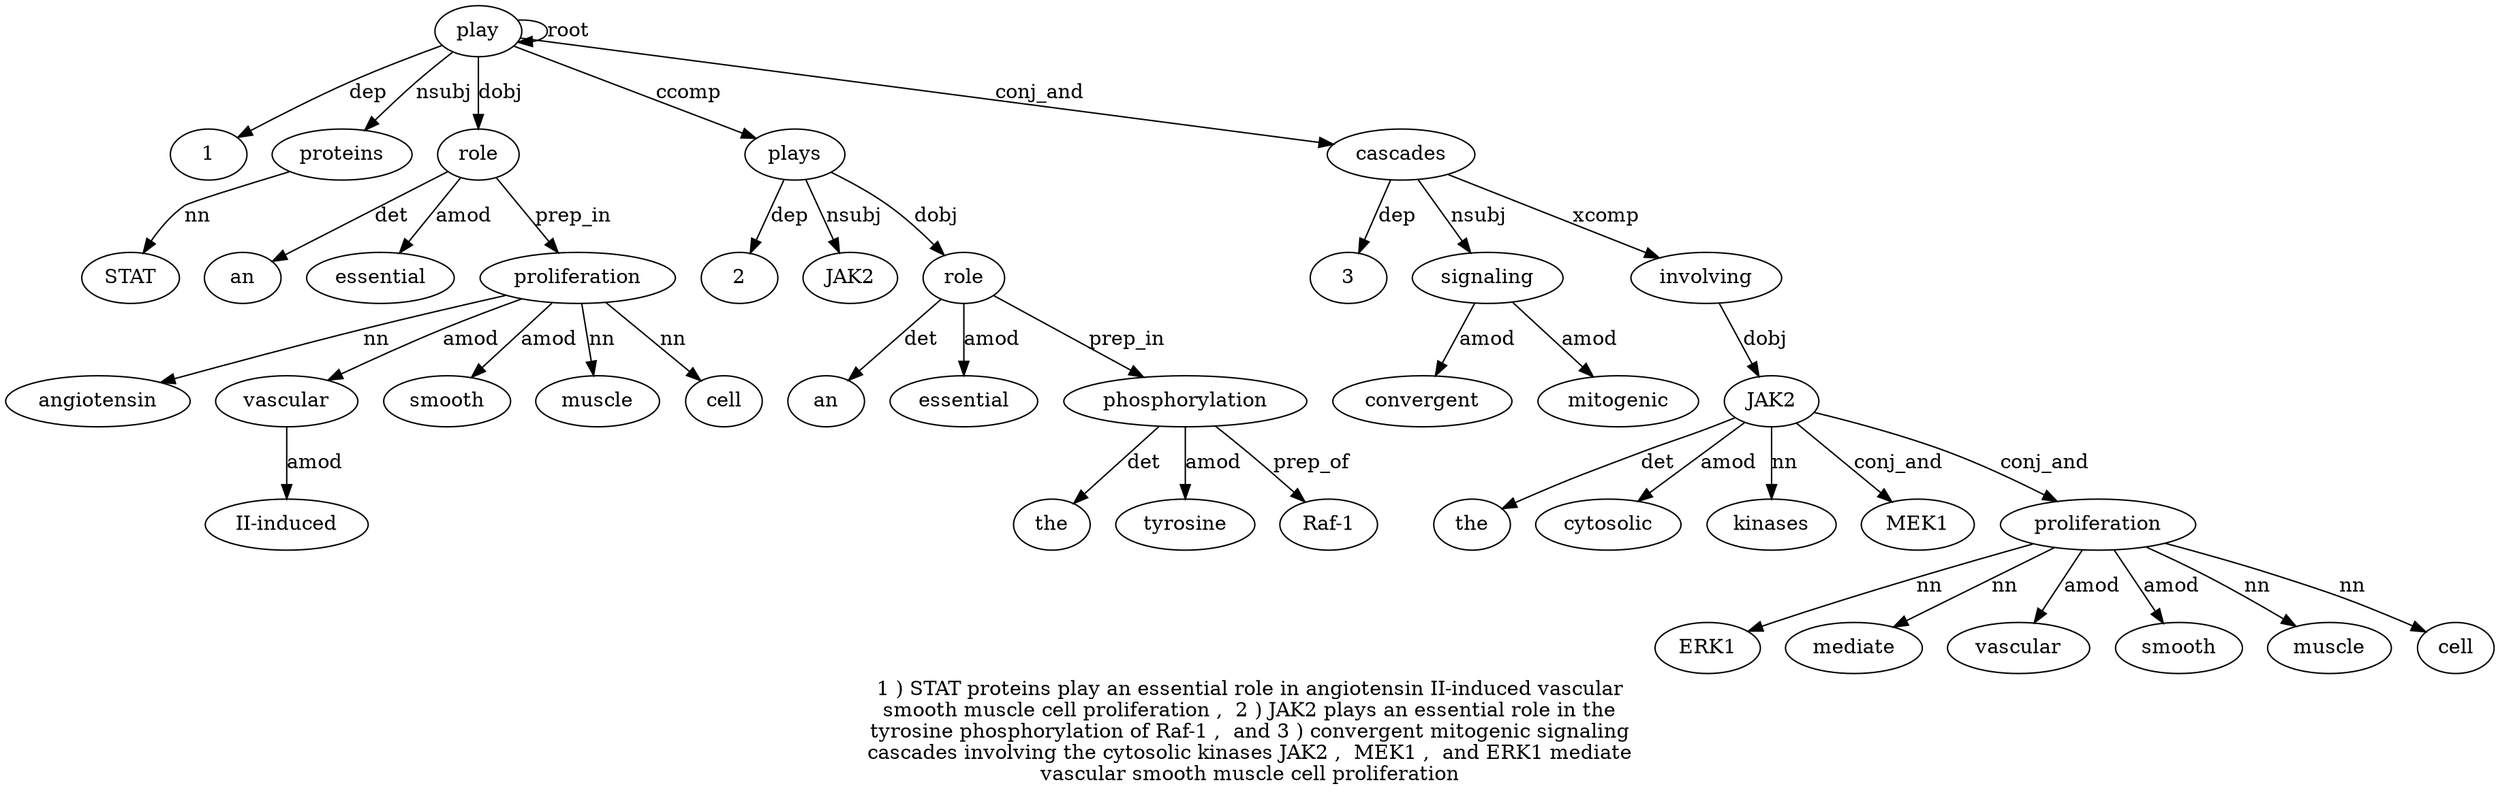 digraph "1 ) STAT proteins play an essential role in angiotensin II-induced vascular smooth muscle cell proliferation ,  2 ) JAK2 plays an essential role in the tyrosine phosphorylation of Raf-1 ,  and 3 ) convergent mitogenic signaling cascades involving the cytosolic kinases JAK2 ,  MEK1 ,  and ERK1 mediate vascular smooth muscle cell proliferation" {
label="1 ) STAT proteins play an essential role in angiotensin II-induced vascular
smooth muscle cell proliferation ,  2 ) JAK2 plays an essential role in the
tyrosine phosphorylation of Raf-1 ,  and 3 ) convergent mitogenic signaling
cascades involving the cytosolic kinases JAK2 ,  MEK1 ,  and ERK1 mediate
vascular smooth muscle cell proliferation";
play5 [style=filled, fillcolor=white, label=play];
1 [style=filled, fillcolor=white, label=1];
play5 -> 1  [label=dep];
proteins4 [style=filled, fillcolor=white, label=proteins];
STAT3 [style=filled, fillcolor=white, label=STAT];
proteins4 -> STAT3  [label=nn];
play5 -> proteins4  [label=nsubj];
play5 -> play5  [label=root];
role8 [style=filled, fillcolor=white, label=role];
an6 [style=filled, fillcolor=white, label=an];
role8 -> an6  [label=det];
essential7 [style=filled, fillcolor=white, label=essential];
role8 -> essential7  [label=amod];
play5 -> role8  [label=dobj];
proliferation16 [style=filled, fillcolor=white, label=proliferation];
angiotensin10 [style=filled, fillcolor=white, label=angiotensin];
proliferation16 -> angiotensin10  [label=nn];
vascular12 [style=filled, fillcolor=white, label=vascular];
"II-induced11" [style=filled, fillcolor=white, label="II-induced"];
vascular12 -> "II-induced11"  [label=amod];
proliferation16 -> vascular12  [label=amod];
smooth13 [style=filled, fillcolor=white, label=smooth];
proliferation16 -> smooth13  [label=amod];
muscle14 [style=filled, fillcolor=white, label=muscle];
proliferation16 -> muscle14  [label=nn];
cell15 [style=filled, fillcolor=white, label=cell];
proliferation16 -> cell15  [label=nn];
role8 -> proliferation16  [label=prep_in];
plays21 [style=filled, fillcolor=white, label=plays];
218 [style=filled, fillcolor=white, label=2];
plays21 -> 218  [label=dep];
JAK220 [style=filled, fillcolor=white, label=JAK2];
plays21 -> JAK220  [label=nsubj];
play5 -> plays21  [label=ccomp];
role24 [style=filled, fillcolor=white, label=role];
an22 [style=filled, fillcolor=white, label=an];
role24 -> an22  [label=det];
essential23 [style=filled, fillcolor=white, label=essential];
role24 -> essential23  [label=amod];
plays21 -> role24  [label=dobj];
phosphorylation28 [style=filled, fillcolor=white, label=phosphorylation];
the26 [style=filled, fillcolor=white, label=the];
phosphorylation28 -> the26  [label=det];
tyrosine27 [style=filled, fillcolor=white, label=tyrosine];
phosphorylation28 -> tyrosine27  [label=amod];
role24 -> phosphorylation28  [label=prep_in];
"Raf-130" [style=filled, fillcolor=white, label="Raf-1"];
phosphorylation28 -> "Raf-130"  [label=prep_of];
cascades38 [style=filled, fillcolor=white, label=cascades];
3 [style=filled, fillcolor=white, label=3];
cascades38 -> 3  [label=dep];
signaling37 [style=filled, fillcolor=white, label=signaling];
convergent35 [style=filled, fillcolor=white, label=convergent];
signaling37 -> convergent35  [label=amod];
mitogenic36 [style=filled, fillcolor=white, label=mitogenic];
signaling37 -> mitogenic36  [label=amod];
cascades38 -> signaling37  [label=nsubj];
play5 -> cascades38  [label=conj_and];
involving39 [style=filled, fillcolor=white, label=involving];
cascades38 -> involving39  [label=xcomp];
JAK243 [style=filled, fillcolor=white, label=JAK2];
the40 [style=filled, fillcolor=white, label=the];
JAK243 -> the40  [label=det];
cytosolic41 [style=filled, fillcolor=white, label=cytosolic];
JAK243 -> cytosolic41  [label=amod];
kinases42 [style=filled, fillcolor=white, label=kinases];
JAK243 -> kinases42  [label=nn];
involving39 -> JAK243  [label=dobj];
MEK145 [style=filled, fillcolor=white, label=MEK1];
JAK243 -> MEK145  [label=conj_and];
proliferation54 [style=filled, fillcolor=white, label=proliferation];
ERK148 [style=filled, fillcolor=white, label=ERK1];
proliferation54 -> ERK148  [label=nn];
mediate49 [style=filled, fillcolor=white, label=mediate];
proliferation54 -> mediate49  [label=nn];
vascular50 [style=filled, fillcolor=white, label=vascular];
proliferation54 -> vascular50  [label=amod];
smooth51 [style=filled, fillcolor=white, label=smooth];
proliferation54 -> smooth51  [label=amod];
muscle52 [style=filled, fillcolor=white, label=muscle];
proliferation54 -> muscle52  [label=nn];
cell53 [style=filled, fillcolor=white, label=cell];
proliferation54 -> cell53  [label=nn];
JAK243 -> proliferation54  [label=conj_and];
}
